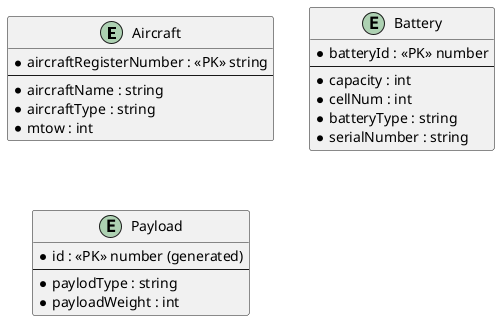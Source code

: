 @startuml

' hide the spot
' hide circle

' avoid problems with angled crows feet
skinparam linetype ortho

entity "Aircraft" as e01{
  *aircraftRegisterNumber : <<PK>> string
  --
  *aircraftName : string
  *aircraftType : string
  *mtow : int
}

entity "Battery" as e02 {
  *batteryId : <<PK>> number
  --
  *capacity : int
  *cellNum : int
  *batteryType : string
  *serialNumber : string
}

entity "Payload" as e03 {
  *id : <<PK>> number (generated)
  --
  *paylodType : string 
  *payloadWeight : int
}


@enduml
